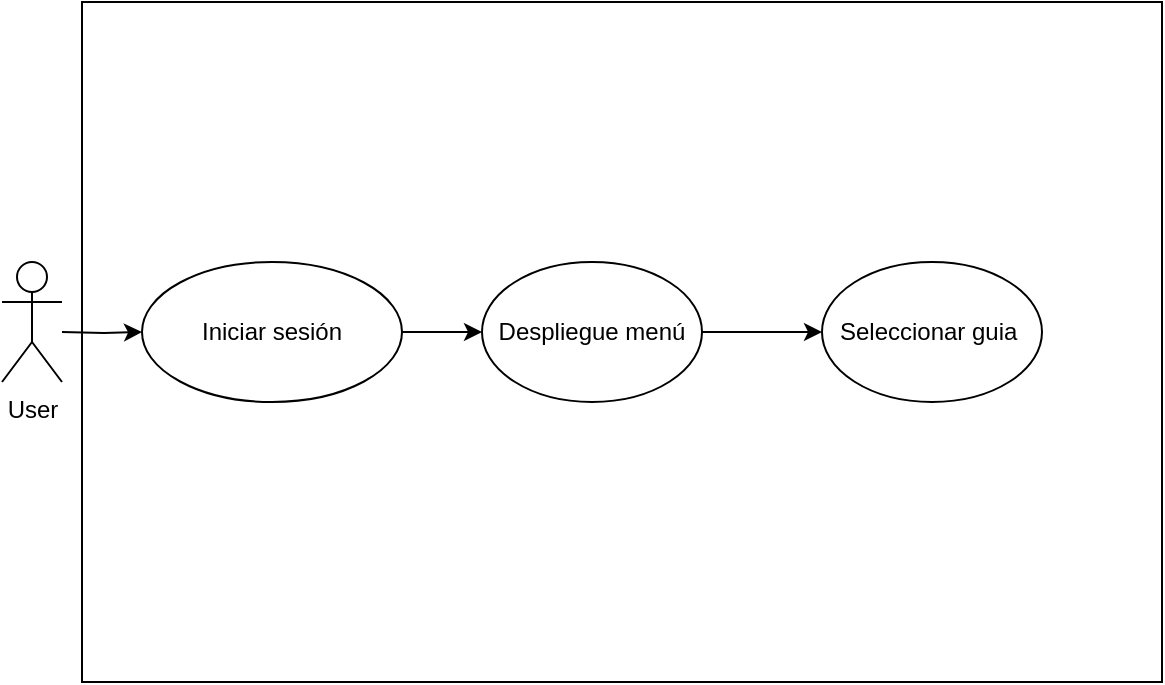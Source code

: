 <mxfile version="24.7.13">
  <diagram name="Página-1" id="DE2W9ydlwYBgx5_FjPKr">
    <mxGraphModel grid="1" page="1" gridSize="10" guides="1" tooltips="1" connect="1" arrows="1" fold="1" pageScale="1" pageWidth="827" pageHeight="1169" math="0" shadow="0">
      <root>
        <mxCell id="0" />
        <mxCell id="1" parent="0" />
        <mxCell id="0_M4EXDzB8J6BJhoO9kN-1" value="4)Recuperación de usuario y contraseña" style="text;whiteSpace=wrap;" vertex="1" parent="1">
          <mxGeometry x="279" y="240" width="250" height="40" as="geometry" />
        </mxCell>
        <mxCell id="0_M4EXDzB8J6BJhoO9kN-2" value="" style="rounded=0;whiteSpace=wrap;html=1;align=left;" vertex="1" parent="1">
          <mxGeometry x="140" y="140" width="540" height="340" as="geometry" />
        </mxCell>
        <mxCell id="0_M4EXDzB8J6BJhoO9kN-3" value="" style="edgeStyle=orthogonalEdgeStyle;rounded=0;orthogonalLoop=1;jettySize=auto;html=1;" edge="1" parent="1" target="0_M4EXDzB8J6BJhoO9kN-6">
          <mxGeometry relative="1" as="geometry">
            <mxPoint x="180" y="300" as="targetPoint" />
            <mxPoint x="130" y="305" as="sourcePoint" />
          </mxGeometry>
        </mxCell>
        <mxCell id="0_M4EXDzB8J6BJhoO9kN-4" value="User" style="shape=umlActor;verticalLabelPosition=bottom;verticalAlign=top;html=1;outlineConnect=0;" vertex="1" parent="1">
          <mxGeometry x="100" y="270" width="30" height="60" as="geometry" />
        </mxCell>
        <mxCell id="0_M4EXDzB8J6BJhoO9kN-5" value="" style="edgeStyle=orthogonalEdgeStyle;rounded=0;orthogonalLoop=1;jettySize=auto;html=1;" edge="1" parent="1" source="0_M4EXDzB8J6BJhoO9kN-6" target="0_M4EXDzB8J6BJhoO9kN-8">
          <mxGeometry relative="1" as="geometry" />
        </mxCell>
        <mxCell id="0_M4EXDzB8J6BJhoO9kN-6" value="Iniciar sesión" style="ellipse;whiteSpace=wrap;html=1;" vertex="1" parent="1">
          <mxGeometry x="170" y="270" width="130" height="70" as="geometry" />
        </mxCell>
        <mxCell id="0_M4EXDzB8J6BJhoO9kN-14" style="edgeStyle=orthogonalEdgeStyle;rounded=0;orthogonalLoop=1;jettySize=auto;html=1;entryX=0;entryY=0.5;entryDx=0;entryDy=0;" edge="1" parent="1" source="0_M4EXDzB8J6BJhoO9kN-8" target="0_M4EXDzB8J6BJhoO9kN-10">
          <mxGeometry relative="1" as="geometry" />
        </mxCell>
        <mxCell id="0_M4EXDzB8J6BJhoO9kN-8" value="Despliegue menú" style="ellipse;whiteSpace=wrap;html=1;" vertex="1" parent="1">
          <mxGeometry x="340" y="270" width="110" height="70" as="geometry" />
        </mxCell>
        <mxCell id="0_M4EXDzB8J6BJhoO9kN-10" value="Seleccionar guia&amp;nbsp;" style="ellipse;whiteSpace=wrap;html=1;" vertex="1" parent="1">
          <mxGeometry x="510" y="270" width="110" height="70" as="geometry" />
        </mxCell>
      </root>
    </mxGraphModel>
  </diagram>
</mxfile>
